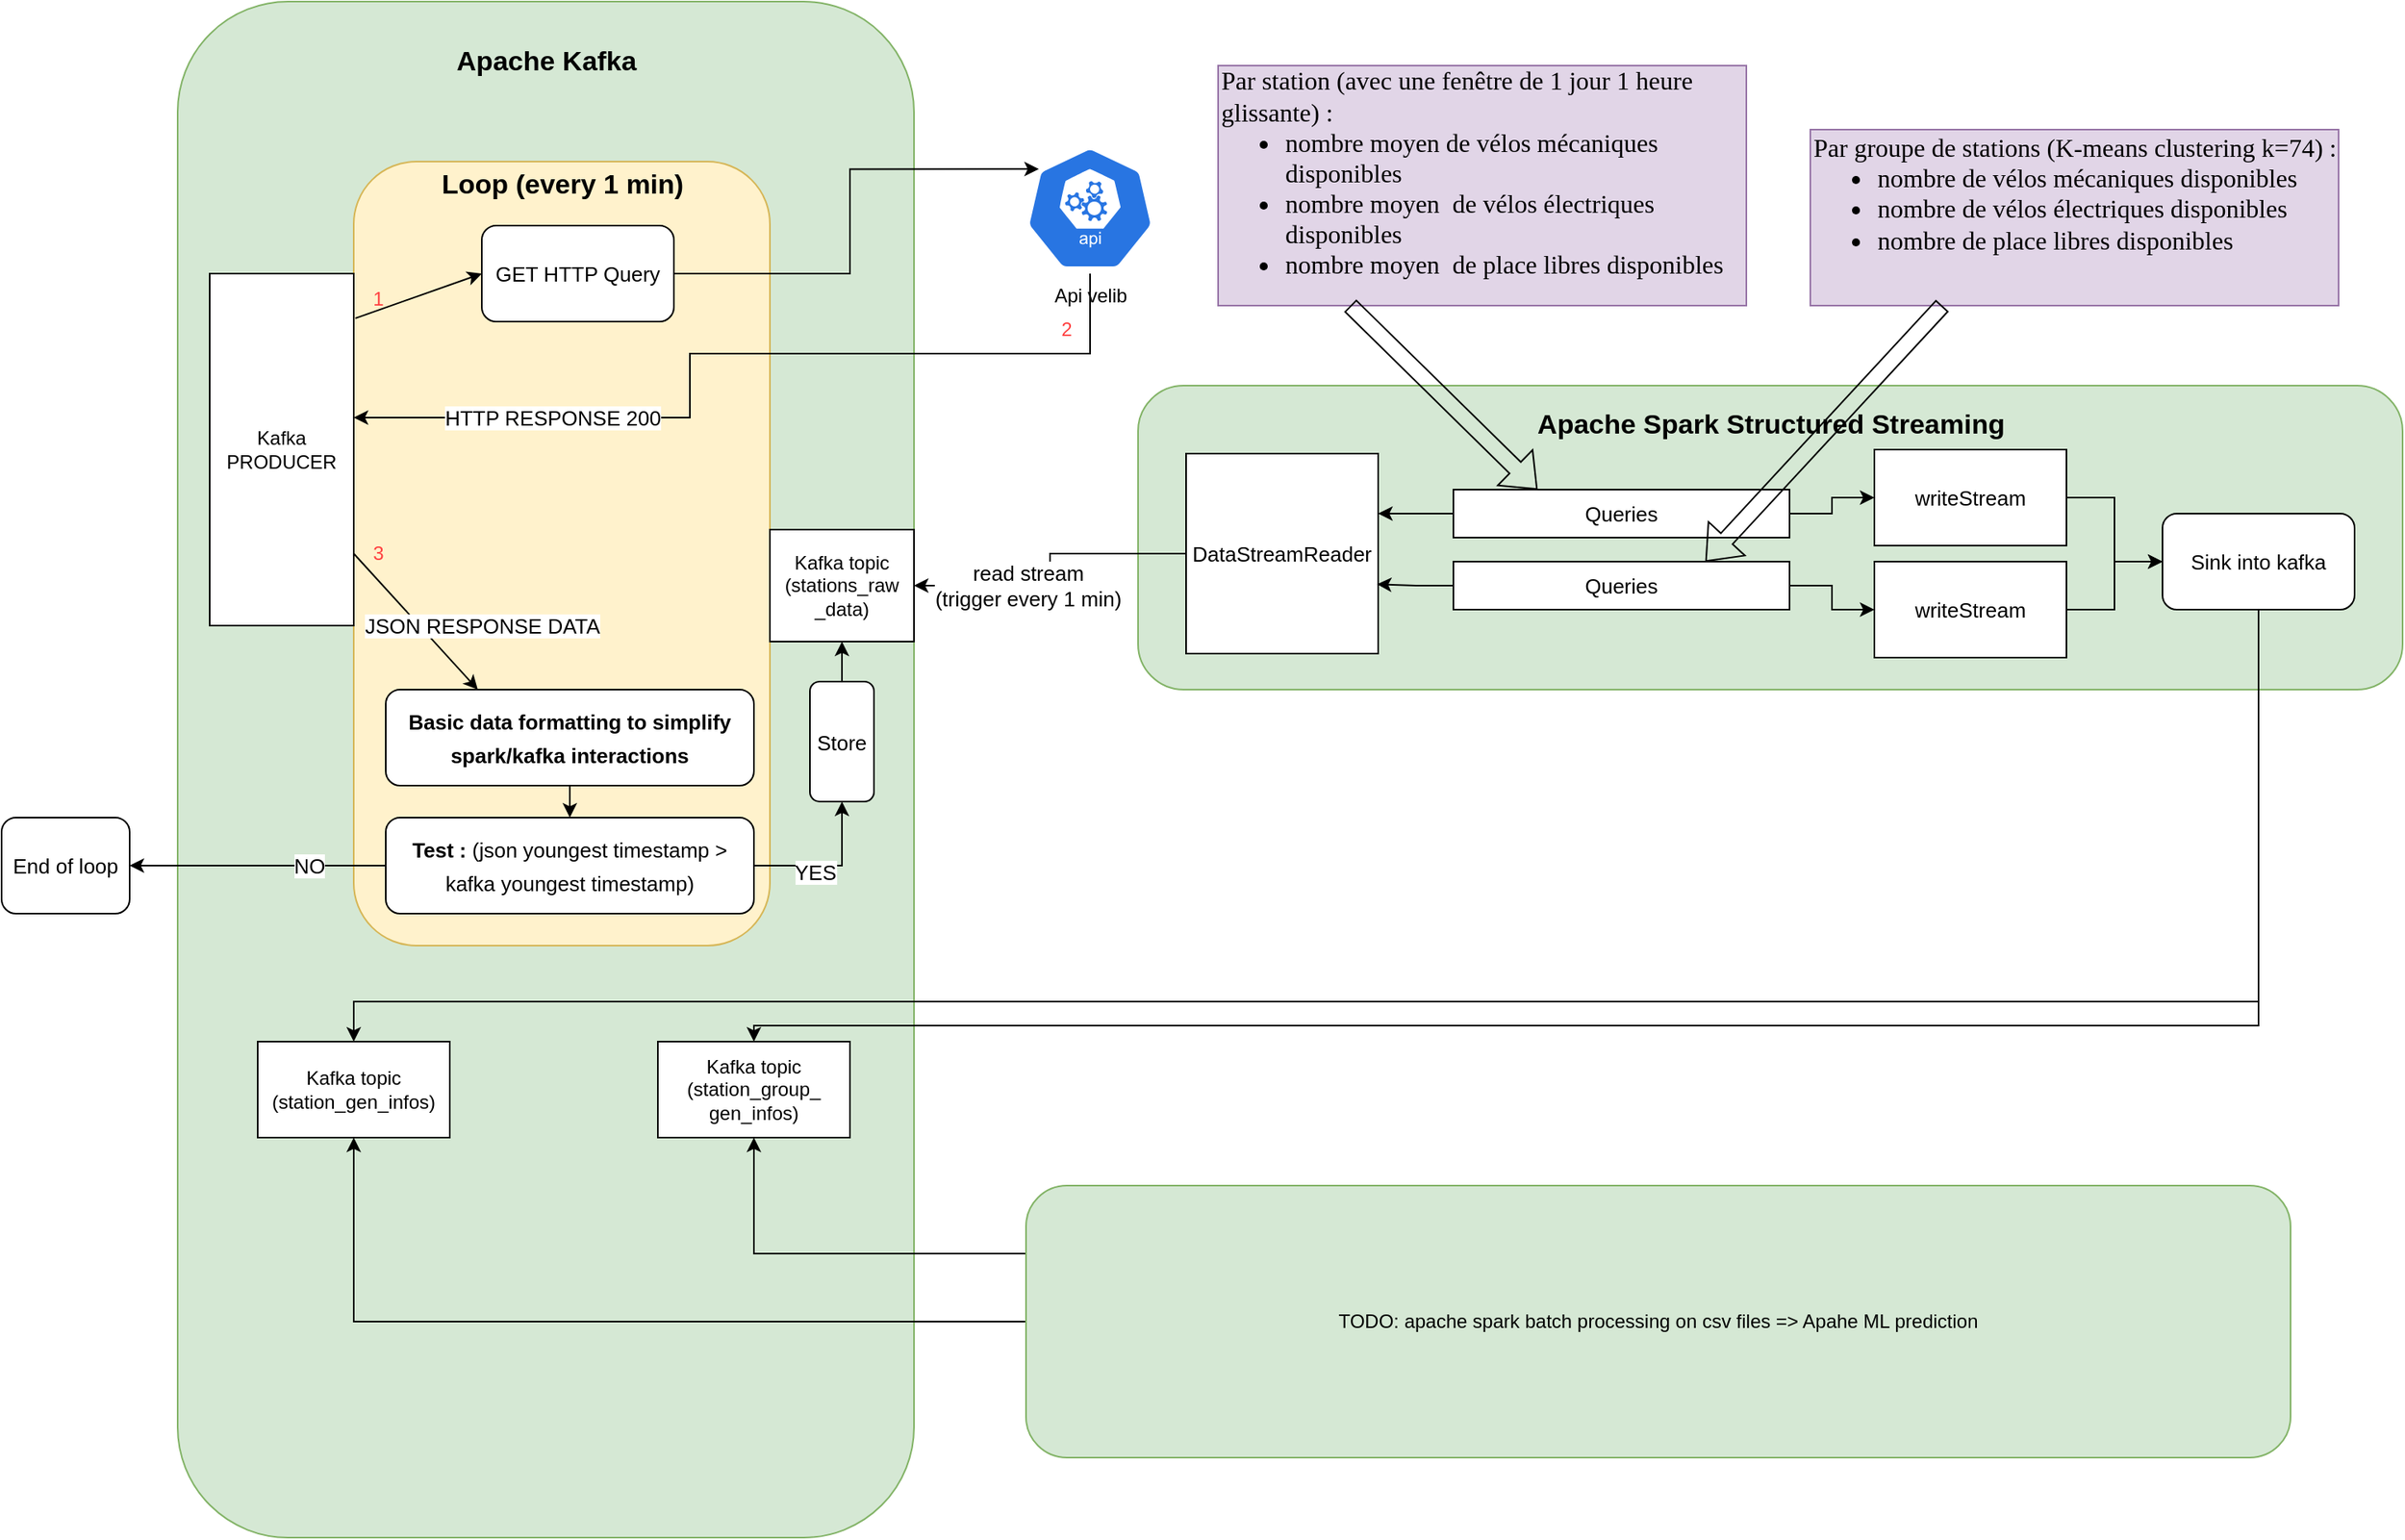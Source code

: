 <mxfile version="20.8.13" type="github">
  <diagram name="Page-1" id="VbNA3riyBiIgsSvw0oge">
    <mxGraphModel dx="2110" dy="790" grid="1" gridSize="10" guides="1" tooltips="1" connect="1" arrows="1" fold="1" page="1" pageScale="1" pageWidth="827" pageHeight="1169" math="0" shadow="0">
      <root>
        <mxCell id="0" />
        <mxCell id="1" parent="0" />
        <mxCell id="iR06TE0AQQWkr2aL_XJf-8" value="" style="rounded=1;whiteSpace=wrap;html=1;fillColor=#d5e8d4;strokeColor=#82b366;" parent="1" vertex="1">
          <mxGeometry x="630" y="280" width="790" height="190" as="geometry" />
        </mxCell>
        <mxCell id="cMBQ_GZlDyUK9xvhGsAw-21" value="" style="group" parent="1" vertex="1" connectable="0">
          <mxGeometry x="30" y="40" width="460" height="960" as="geometry" />
        </mxCell>
        <mxCell id="cMBQ_GZlDyUK9xvhGsAw-22" value="" style="rounded=1;whiteSpace=wrap;html=1;fontSize=13;fillColor=#d5e8d4;strokeColor=#82b366;" parent="cMBQ_GZlDyUK9xvhGsAw-21" vertex="1">
          <mxGeometry width="460.0" height="960" as="geometry" />
        </mxCell>
        <mxCell id="cMBQ_GZlDyUK9xvhGsAw-23" value="&lt;font style=&quot;font-size: 17px;&quot;&gt;&lt;b&gt;Apache Kafka&lt;/b&gt;&lt;/font&gt;" style="text;html=1;align=center;verticalAlign=middle;resizable=0;points=[];autosize=1;strokeColor=none;fillColor=none;fontSize=13;fontColor=#000000;" parent="cMBQ_GZlDyUK9xvhGsAw-21" vertex="1">
          <mxGeometry x="160.004" y="22.857" width="140" height="30" as="geometry" />
        </mxCell>
        <mxCell id="cMBQ_GZlDyUK9xvhGsAw-26" value="&lt;font style=&quot;font-size: 13px;&quot;&gt;Store&lt;/font&gt;" style="rounded=1;whiteSpace=wrap;html=1;fontSize=17;fontColor=#000000;" parent="cMBQ_GZlDyUK9xvhGsAw-21" vertex="1">
          <mxGeometry x="395" y="425" width="40" height="75" as="geometry" />
        </mxCell>
        <mxCell id="Hl__vpRqCcVAWCJT6-64-5" value="Kafka topic (station_gen_infos)" style="rounded=0;whiteSpace=wrap;html=1;labelBackgroundColor=none;fontColor=#000000;" parent="cMBQ_GZlDyUK9xvhGsAw-21" vertex="1">
          <mxGeometry x="50" y="650" width="120" height="60" as="geometry" />
        </mxCell>
        <mxCell id="Hl__vpRqCcVAWCJT6-64-19" value="Kafka topic (station_group_&lt;br&gt;gen_infos)" style="rounded=0;whiteSpace=wrap;html=1;labelBackgroundColor=none;fontColor=#000000;" parent="cMBQ_GZlDyUK9xvhGsAw-21" vertex="1">
          <mxGeometry x="300" y="650" width="120" height="60" as="geometry" />
        </mxCell>
        <mxCell id="0prQu3RbLBqm5UqYHzIN-27" value="" style="group" parent="1" vertex="1" connectable="0">
          <mxGeometry x="140" y="140" width="260" height="490" as="geometry" />
        </mxCell>
        <mxCell id="0prQu3RbLBqm5UqYHzIN-25" value="" style="rounded=1;whiteSpace=wrap;html=1;fillColor=#fff2cc;strokeColor=#d6b656;" parent="0prQu3RbLBqm5UqYHzIN-27" vertex="1">
          <mxGeometry width="260" height="490.0" as="geometry" />
        </mxCell>
        <mxCell id="0prQu3RbLBqm5UqYHzIN-26" value="&lt;font style=&quot;font-size: 17px;&quot;&gt;&lt;b&gt;Loop (every 1 min)&lt;/b&gt;&lt;/font&gt;" style="text;html=1;align=center;verticalAlign=middle;resizable=0;points=[];autosize=1;strokeColor=none;fillColor=none;fontColor=#000000;" parent="0prQu3RbLBqm5UqYHzIN-27" vertex="1">
          <mxGeometry x="45" width="170" height="30" as="geometry" />
        </mxCell>
        <mxCell id="0prQu3RbLBqm5UqYHzIN-11" value="&lt;font color=&quot;#ff4040&quot;&gt;1&lt;/font&gt;" style="text;html=1;align=center;verticalAlign=middle;resizable=0;points=[];autosize=1;strokeColor=none;fillColor=none;" parent="0prQu3RbLBqm5UqYHzIN-27" vertex="1">
          <mxGeometry y="71.458" width="30" height="30" as="geometry" />
        </mxCell>
        <mxCell id="0prQu3RbLBqm5UqYHzIN-23" value="&lt;font color=&quot;#ff4040&quot;&gt;3&lt;/font&gt;" style="text;html=1;align=center;verticalAlign=middle;resizable=0;points=[];autosize=1;strokeColor=none;fillColor=none;" parent="0prQu3RbLBqm5UqYHzIN-27" vertex="1">
          <mxGeometry y="229.687" width="30" height="30" as="geometry" />
        </mxCell>
        <mxCell id="cMBQ_GZlDyUK9xvhGsAw-33" value="GET HTTP Query" style="rounded=1;whiteSpace=wrap;html=1;fontSize=13;fontColor=#000000;" parent="0prQu3RbLBqm5UqYHzIN-27" vertex="1">
          <mxGeometry x="80" y="40" width="120" height="60" as="geometry" />
        </mxCell>
        <mxCell id="bckGwGSHLGCkw5QhPLbe-1" value="&lt;span style=&quot;font-size: 13px;&quot;&gt;&lt;b&gt;Basic data formatting to simplify spark/kafka interactions&lt;/b&gt;&lt;/span&gt;" style="rounded=1;whiteSpace=wrap;html=1;fontSize=17;fontColor=#000000;" vertex="1" parent="0prQu3RbLBqm5UqYHzIN-27">
          <mxGeometry x="20" y="330" width="230" height="60" as="geometry" />
        </mxCell>
        <mxCell id="0prQu3RbLBqm5UqYHzIN-28" value="" style="endArrow=classic;html=1;rounded=0;fontSize=17;fontColor=#000000;exitX=0;exitY=0.5;exitDx=0;exitDy=0;entryX=0.25;entryY=0;entryDx=0;entryDy=0;" parent="0prQu3RbLBqm5UqYHzIN-27" source="0prQu3RbLBqm5UqYHzIN-25" target="bckGwGSHLGCkw5QhPLbe-1" edge="1">
          <mxGeometry width="50" height="50" relative="1" as="geometry">
            <mxPoint x="80" y="240" as="sourcePoint" />
            <mxPoint x="40" y="320" as="targetPoint" />
          </mxGeometry>
        </mxCell>
        <mxCell id="0prQu3RbLBqm5UqYHzIN-34" value="JSON RESPONSE DATA" style="edgeLabel;html=1;align=center;verticalAlign=middle;resizable=0;points=[];fontSize=13;fontColor=#000000;" parent="0prQu3RbLBqm5UqYHzIN-28" vertex="1" connectable="0">
          <mxGeometry x="0.242" y="1" relative="1" as="geometry">
            <mxPoint x="31" y="-7" as="offset" />
          </mxGeometry>
        </mxCell>
        <mxCell id="0prQu3RbLBqm5UqYHzIN-4" value="" style="endArrow=classic;html=1;rounded=0;entryX=0;entryY=0.5;entryDx=0;entryDy=0;exitX=1.011;exitY=0.127;exitDx=0;exitDy=0;exitPerimeter=0;" parent="1" source="0prQu3RbLBqm5UqYHzIN-18" target="cMBQ_GZlDyUK9xvhGsAw-33" edge="1">
          <mxGeometry width="50" height="50" relative="1" as="geometry">
            <mxPoint x="180" y="200" as="sourcePoint" />
            <mxPoint x="290" y="284" as="targetPoint" />
          </mxGeometry>
        </mxCell>
        <mxCell id="0prQu3RbLBqm5UqYHzIN-5" value="HTTP GET" style="edgeLabel;html=1;align=center;verticalAlign=middle;resizable=0;points=[];" parent="0prQu3RbLBqm5UqYHzIN-4" vertex="1" connectable="0">
          <mxGeometry x="0.006" y="-4" relative="1" as="geometry">
            <mxPoint x="-97" y="15" as="offset" />
          </mxGeometry>
        </mxCell>
        <mxCell id="0prQu3RbLBqm5UqYHzIN-6" value="Kafka topic (stations_raw&lt;br&gt;_data)" style="whiteSpace=wrap;html=1;" parent="1" vertex="1">
          <mxGeometry x="400" y="370" width="90" height="70" as="geometry" />
        </mxCell>
        <mxCell id="0prQu3RbLBqm5UqYHzIN-18" value="Kafka PRODUCER" style="whiteSpace=wrap;html=1;fontColor=#000000;" parent="1" vertex="1">
          <mxGeometry x="50" y="210" width="90" height="220" as="geometry" />
        </mxCell>
        <mxCell id="0prQu3RbLBqm5UqYHzIN-31" style="edgeStyle=orthogonalEdgeStyle;rounded=0;orthogonalLoop=1;jettySize=auto;html=1;entryX=0.5;entryY=1;entryDx=0;entryDy=0;fontSize=13;fontColor=#000000;" parent="1" source="0prQu3RbLBqm5UqYHzIN-30" target="cMBQ_GZlDyUK9xvhGsAw-26" edge="1">
          <mxGeometry relative="1" as="geometry" />
        </mxCell>
        <mxCell id="0prQu3RbLBqm5UqYHzIN-32" value="YES" style="edgeLabel;html=1;align=center;verticalAlign=middle;resizable=0;points=[];fontSize=13;fontColor=#000000;" parent="0prQu3RbLBqm5UqYHzIN-31" vertex="1" connectable="0">
          <mxGeometry x="-0.414" relative="1" as="geometry">
            <mxPoint x="10" y="4" as="offset" />
          </mxGeometry>
        </mxCell>
        <mxCell id="0prQu3RbLBqm5UqYHzIN-41" style="edgeStyle=orthogonalEdgeStyle;rounded=0;orthogonalLoop=1;jettySize=auto;html=1;entryX=1;entryY=0.5;entryDx=0;entryDy=0;fontSize=13;fontColor=#000000;" parent="1" source="0prQu3RbLBqm5UqYHzIN-30" target="0prQu3RbLBqm5UqYHzIN-37" edge="1">
          <mxGeometry relative="1" as="geometry" />
        </mxCell>
        <mxCell id="0prQu3RbLBqm5UqYHzIN-42" value="NO" style="edgeLabel;html=1;align=center;verticalAlign=middle;resizable=0;points=[];fontSize=13;fontColor=#000000;" parent="0prQu3RbLBqm5UqYHzIN-41" vertex="1" connectable="0">
          <mxGeometry x="-0.4" relative="1" as="geometry">
            <mxPoint as="offset" />
          </mxGeometry>
        </mxCell>
        <mxCell id="0prQu3RbLBqm5UqYHzIN-30" value="&lt;font style=&quot;font-size: 13px;&quot;&gt;&lt;b&gt;Test : &lt;/b&gt;(json youngest timestamp &amp;gt; kafka youngest timestamp)&lt;/font&gt;" style="rounded=1;whiteSpace=wrap;html=1;fontSize=17;fontColor=#000000;" parent="1" vertex="1">
          <mxGeometry x="160" y="550" width="230" height="60" as="geometry" />
        </mxCell>
        <mxCell id="0prQu3RbLBqm5UqYHzIN-37" value="End of loop" style="rounded=1;whiteSpace=wrap;html=1;fontSize=13;fontColor=#000000;" parent="1" vertex="1">
          <mxGeometry x="-80" y="550" width="80" height="60" as="geometry" />
        </mxCell>
        <mxCell id="cMBQ_GZlDyUK9xvhGsAw-3" style="edgeStyle=orthogonalEdgeStyle;rounded=0;orthogonalLoop=1;jettySize=auto;html=1;entryX=1;entryY=0.5;entryDx=0;entryDy=0;fontSize=13;fontColor=#000000;" parent="1" source="cMBQ_GZlDyUK9xvhGsAw-1" target="0prQu3RbLBqm5UqYHzIN-6" edge="1">
          <mxGeometry relative="1" as="geometry" />
        </mxCell>
        <mxCell id="cMBQ_GZlDyUK9xvhGsAw-4" value="read stream&lt;br&gt;(trigger every 1 min)" style="edgeLabel;html=1;align=center;verticalAlign=middle;resizable=0;points=[];fontSize=13;fontColor=#000000;" parent="cMBQ_GZlDyUK9xvhGsAw-3" vertex="1" connectable="0">
          <mxGeometry x="0.257" relative="1" as="geometry">
            <mxPoint as="offset" />
          </mxGeometry>
        </mxCell>
        <mxCell id="cMBQ_GZlDyUK9xvhGsAw-1" value="DataStreamReader" style="rounded=0;whiteSpace=wrap;html=1;fontSize=13;fontColor=#000000;" parent="1" vertex="1">
          <mxGeometry x="660" y="322.5" width="120" height="125" as="geometry" />
        </mxCell>
        <mxCell id="cMBQ_GZlDyUK9xvhGsAw-6" style="edgeStyle=orthogonalEdgeStyle;rounded=0;orthogonalLoop=1;jettySize=auto;html=1;fontSize=13;fontColor=#000000;" parent="1" source="cMBQ_GZlDyUK9xvhGsAw-5" edge="1">
          <mxGeometry relative="1" as="geometry">
            <mxPoint x="780" y="360" as="targetPoint" />
            <Array as="points">
              <mxPoint x="780" y="360" />
            </Array>
          </mxGeometry>
        </mxCell>
        <mxCell id="cMBQ_GZlDyUK9xvhGsAw-8" style="edgeStyle=orthogonalEdgeStyle;rounded=0;orthogonalLoop=1;jettySize=auto;html=1;fontSize=13;fontColor=#000000;" parent="1" source="cMBQ_GZlDyUK9xvhGsAw-5" target="cMBQ_GZlDyUK9xvhGsAw-7" edge="1">
          <mxGeometry relative="1" as="geometry" />
        </mxCell>
        <mxCell id="cMBQ_GZlDyUK9xvhGsAw-5" value="Queries" style="rounded=0;whiteSpace=wrap;html=1;fontSize=13;fontColor=#000000;" parent="1" vertex="1">
          <mxGeometry x="827" y="345" width="210" height="30" as="geometry" />
        </mxCell>
        <mxCell id="cMBQ_GZlDyUK9xvhGsAw-38" style="edgeStyle=orthogonalEdgeStyle;rounded=0;orthogonalLoop=1;jettySize=auto;html=1;entryX=0;entryY=0.5;entryDx=0;entryDy=0;fontSize=13;fontColor=#000000;" parent="1" source="cMBQ_GZlDyUK9xvhGsAw-7" target="cMBQ_GZlDyUK9xvhGsAw-37" edge="1">
          <mxGeometry relative="1" as="geometry" />
        </mxCell>
        <mxCell id="cMBQ_GZlDyUK9xvhGsAw-7" value="writeStream" style="rounded=0;whiteSpace=wrap;html=1;fontSize=13;fontColor=#000000;" parent="1" vertex="1">
          <mxGeometry x="1090" y="320" width="120" height="60" as="geometry" />
        </mxCell>
        <mxCell id="cMBQ_GZlDyUK9xvhGsAw-35" style="edgeStyle=orthogonalEdgeStyle;rounded=0;orthogonalLoop=1;jettySize=auto;html=1;fontSize=13;fontColor=#000000;" parent="1" source="0prQu3RbLBqm5UqYHzIN-1" edge="1">
          <mxGeometry relative="1" as="geometry">
            <mxPoint x="140" y="300" as="targetPoint" />
            <Array as="points">
              <mxPoint x="600" y="260" />
              <mxPoint x="350" y="260" />
              <mxPoint x="350" y="300" />
              <mxPoint x="140" y="300" />
            </Array>
          </mxGeometry>
        </mxCell>
        <mxCell id="cMBQ_GZlDyUK9xvhGsAw-36" value="HTTP RESPONSE 200" style="edgeLabel;html=1;align=center;verticalAlign=middle;resizable=0;points=[];fontSize=13;fontColor=#000000;" parent="cMBQ_GZlDyUK9xvhGsAw-35" vertex="1" connectable="0">
          <mxGeometry x="0.549" relative="1" as="geometry">
            <mxPoint as="offset" />
          </mxGeometry>
        </mxCell>
        <mxCell id="0prQu3RbLBqm5UqYHzIN-1" value="Api velib&lt;br&gt;" style="sketch=0;html=1;dashed=0;whitespace=wrap;fillColor=#2875E2;strokeColor=#ffffff;points=[[0.005,0.63,0],[0.1,0.2,0],[0.9,0.2,0],[0.5,0,0],[0.995,0.63,0],[0.72,0.99,0],[0.5,1,0],[0.28,0.99,0]];verticalLabelPosition=bottom;align=center;verticalAlign=top;shape=mxgraph.kubernetes.icon;prIcon=api" parent="1" vertex="1">
          <mxGeometry x="560" y="128.337" width="80" height="81.667" as="geometry" />
        </mxCell>
        <mxCell id="0prQu3RbLBqm5UqYHzIN-22" value="&lt;font color=&quot;#ff4040&quot;&gt;2&lt;/font&gt;" style="text;html=1;align=center;verticalAlign=middle;resizable=0;points=[];autosize=1;strokeColor=none;fillColor=none;" parent="1" vertex="1">
          <mxGeometry x="570" y="229.998" width="30" height="30" as="geometry" />
        </mxCell>
        <mxCell id="cMBQ_GZlDyUK9xvhGsAw-28" style="edgeStyle=orthogonalEdgeStyle;rounded=0;orthogonalLoop=1;jettySize=auto;html=1;entryX=0.5;entryY=1;entryDx=0;entryDy=0;fontSize=13;fontColor=#000000;" parent="1" source="cMBQ_GZlDyUK9xvhGsAw-26" target="0prQu3RbLBqm5UqYHzIN-6" edge="1">
          <mxGeometry relative="1" as="geometry" />
        </mxCell>
        <mxCell id="cMBQ_GZlDyUK9xvhGsAw-34" style="edgeStyle=orthogonalEdgeStyle;rounded=0;orthogonalLoop=1;jettySize=auto;html=1;entryX=0.1;entryY=0.2;entryDx=0;entryDy=0;entryPerimeter=0;fontSize=13;fontColor=#000000;" parent="1" source="cMBQ_GZlDyUK9xvhGsAw-33" target="0prQu3RbLBqm5UqYHzIN-1" edge="1">
          <mxGeometry relative="1" as="geometry" />
        </mxCell>
        <mxCell id="iR06TE0AQQWkr2aL_XJf-6" style="edgeStyle=orthogonalEdgeStyle;rounded=0;orthogonalLoop=1;jettySize=auto;html=1;exitX=0.5;exitY=1;exitDx=0;exitDy=0;" parent="1" source="cMBQ_GZlDyUK9xvhGsAw-37" target="Hl__vpRqCcVAWCJT6-64-5" edge="1">
          <mxGeometry relative="1" as="geometry">
            <mxPoint x="445" y="730" as="targetPoint" />
            <Array as="points">
              <mxPoint x="1330" y="665" />
              <mxPoint x="140" y="665" />
            </Array>
          </mxGeometry>
        </mxCell>
        <mxCell id="Hl__vpRqCcVAWCJT6-64-21" style="edgeStyle=orthogonalEdgeStyle;rounded=0;orthogonalLoop=1;jettySize=auto;html=1;entryX=0.5;entryY=0;entryDx=0;entryDy=0;fontColor=#000000;" parent="1" source="cMBQ_GZlDyUK9xvhGsAw-37" target="Hl__vpRqCcVAWCJT6-64-19" edge="1">
          <mxGeometry relative="1" as="geometry">
            <Array as="points">
              <mxPoint x="1330" y="680" />
            </Array>
          </mxGeometry>
        </mxCell>
        <mxCell id="cMBQ_GZlDyUK9xvhGsAw-37" value="Sink into kafka" style="rounded=1;whiteSpace=wrap;html=1;fontSize=13;fontColor=#000000;" parent="1" vertex="1">
          <mxGeometry x="1270" y="360" width="120" height="60" as="geometry" />
        </mxCell>
        <mxCell id="iR06TE0AQQWkr2aL_XJf-2" style="edgeStyle=orthogonalEdgeStyle;rounded=0;orthogonalLoop=1;jettySize=auto;html=1;exitX=0.5;exitY=1;exitDx=0;exitDy=0;" parent="1" source="cMBQ_GZlDyUK9xvhGsAw-5" target="cMBQ_GZlDyUK9xvhGsAw-5" edge="1">
          <mxGeometry relative="1" as="geometry" />
        </mxCell>
        <mxCell id="iR06TE0AQQWkr2aL_XJf-9" value="&lt;font style=&quot;font-size: 17px;&quot;&gt;&lt;b&gt;Apache Spark Structured Streaming&lt;br&gt;&lt;/b&gt;&lt;/font&gt;" style="text;html=1;align=center;verticalAlign=middle;resizable=0;points=[];autosize=1;strokeColor=none;fillColor=none;fontSize=13;fontColor=#000000;" parent="1" vertex="1">
          <mxGeometry x="865.004" y="289.998" width="320" height="30" as="geometry" />
        </mxCell>
        <mxCell id="Hl__vpRqCcVAWCJT6-64-24" style="edgeStyle=orthogonalEdgeStyle;rounded=0;orthogonalLoop=1;jettySize=auto;html=1;exitX=0;exitY=0.25;exitDx=0;exitDy=0;entryX=0.5;entryY=1;entryDx=0;entryDy=0;fontColor=#000000;" parent="1" source="iR06TE0AQQWkr2aL_XJf-12" target="Hl__vpRqCcVAWCJT6-64-19" edge="1">
          <mxGeometry relative="1" as="geometry" />
        </mxCell>
        <mxCell id="Hl__vpRqCcVAWCJT6-64-25" style="edgeStyle=orthogonalEdgeStyle;rounded=0;orthogonalLoop=1;jettySize=auto;html=1;entryX=0.5;entryY=1;entryDx=0;entryDy=0;fontColor=#000000;" parent="1" source="iR06TE0AQQWkr2aL_XJf-12" target="Hl__vpRqCcVAWCJT6-64-5" edge="1">
          <mxGeometry relative="1" as="geometry" />
        </mxCell>
        <mxCell id="iR06TE0AQQWkr2aL_XJf-12" value="TODO: apache spark batch processing on csv files =&amp;gt; Apahe ML prediction" style="rounded=1;whiteSpace=wrap;html=1;fillColor=#d5e8d4;strokeColor=#82b366;" parent="1" vertex="1">
          <mxGeometry x="560" y="780" width="790" height="170" as="geometry" />
        </mxCell>
        <mxCell id="Hl__vpRqCcVAWCJT6-64-1" value="&lt;div style=&quot;&quot;&gt;&lt;font face=&quot;Montserrat&quot;&gt;&lt;span style=&quot;font-size: 16px;&quot;&gt;Par station (avec une fenêtre de 1 jour 1 heure glissante) :&lt;/span&gt;&lt;/font&gt;&lt;/div&gt;&lt;ul style=&quot;box-sizing: border-box; margin-top: 0px; margin-bottom: 1rem; font-family: Montserrat; font-size: 16px;&quot;&gt;&lt;li style=&quot;box-sizing: border-box;&quot;&gt;nombre moyen de vélos mécaniques disponibles&lt;/li&gt;&lt;li style=&quot;box-sizing: border-box;&quot;&gt;nombre moyen&amp;nbsp;&amp;nbsp;de vélos électriques disponibles&lt;/li&gt;&lt;li style=&quot;box-sizing: border-box;&quot;&gt;nombre moyen&amp;nbsp;&amp;nbsp;de place libres disponibles&lt;/li&gt;&lt;/ul&gt;" style="text;html=1;strokeColor=#9673a6;fillColor=#e1d5e7;align=left;verticalAlign=middle;whiteSpace=wrap;rounded=0;" parent="1" vertex="1">
          <mxGeometry x="680" y="80" width="330" height="150" as="geometry" />
        </mxCell>
        <mxCell id="Hl__vpRqCcVAWCJT6-64-3" value="" style="endArrow=classic;html=1;rounded=0;fontColor=#000000;exitX=0.25;exitY=1;exitDx=0;exitDy=0;entryX=0.25;entryY=0;entryDx=0;entryDy=0;shape=flexArrow;" parent="1" source="Hl__vpRqCcVAWCJT6-64-1" target="cMBQ_GZlDyUK9xvhGsAw-5" edge="1">
          <mxGeometry width="50" height="50" relative="1" as="geometry">
            <mxPoint x="810" y="200" as="sourcePoint" />
            <mxPoint x="860" y="150" as="targetPoint" />
          </mxGeometry>
        </mxCell>
        <mxCell id="Hl__vpRqCcVAWCJT6-64-7" style="edgeStyle=orthogonalEdgeStyle;rounded=0;orthogonalLoop=1;jettySize=auto;html=1;fontColor=#000000;entryX=0.994;entryY=0.653;entryDx=0;entryDy=0;entryPerimeter=0;" parent="1" source="Hl__vpRqCcVAWCJT6-64-6" target="cMBQ_GZlDyUK9xvhGsAw-1" edge="1">
          <mxGeometry relative="1" as="geometry" />
        </mxCell>
        <mxCell id="Hl__vpRqCcVAWCJT6-64-9" style="edgeStyle=orthogonalEdgeStyle;rounded=0;orthogonalLoop=1;jettySize=auto;html=1;entryX=0;entryY=0.5;entryDx=0;entryDy=0;fontColor=#000000;" parent="1" source="Hl__vpRqCcVAWCJT6-64-6" target="Hl__vpRqCcVAWCJT6-64-8" edge="1">
          <mxGeometry relative="1" as="geometry" />
        </mxCell>
        <mxCell id="Hl__vpRqCcVAWCJT6-64-6" value="Queries" style="rounded=0;whiteSpace=wrap;html=1;fontSize=13;fontColor=#000000;" parent="1" vertex="1">
          <mxGeometry x="827" y="390" width="210" height="30" as="geometry" />
        </mxCell>
        <mxCell id="Hl__vpRqCcVAWCJT6-64-13" style="edgeStyle=orthogonalEdgeStyle;rounded=0;orthogonalLoop=1;jettySize=auto;html=1;exitX=1;exitY=0.5;exitDx=0;exitDy=0;entryX=0;entryY=0.5;entryDx=0;entryDy=0;fontColor=#000000;" parent="1" source="Hl__vpRqCcVAWCJT6-64-8" target="cMBQ_GZlDyUK9xvhGsAw-37" edge="1">
          <mxGeometry relative="1" as="geometry" />
        </mxCell>
        <mxCell id="Hl__vpRqCcVAWCJT6-64-8" value="writeStream" style="rounded=0;whiteSpace=wrap;html=1;fontSize=13;fontColor=#000000;" parent="1" vertex="1">
          <mxGeometry x="1090" y="390" width="120" height="60" as="geometry" />
        </mxCell>
        <mxCell id="Hl__vpRqCcVAWCJT6-64-10" value="&lt;div style=&quot;&quot;&gt;&lt;font face=&quot;Montserrat&quot;&gt;&lt;span style=&quot;font-size: 16px;&quot;&gt;Par groupe de stations (K-means clustering k=74) :&lt;/span&gt;&lt;/font&gt;&lt;/div&gt;&lt;ul style=&quot;box-sizing: border-box; margin-top: 0px; margin-bottom: 1rem; font-family: Montserrat; font-size: 16px;&quot;&gt;&lt;li style=&quot;box-sizing: border-box;&quot;&gt;nombre de vélos mécaniques disponibles&lt;/li&gt;&lt;li style=&quot;box-sizing: border-box;&quot;&gt;nombre de vélos électriques disponibles&lt;/li&gt;&lt;li style=&quot;box-sizing: border-box;&quot;&gt;nombre de place libres disponibles&lt;/li&gt;&lt;/ul&gt;&lt;div style=&quot;&quot;&gt;&lt;br&gt;&lt;/div&gt;" style="text;html=1;strokeColor=#9673a6;fillColor=#e1d5e7;align=left;verticalAlign=middle;whiteSpace=wrap;rounded=0;" parent="1" vertex="1">
          <mxGeometry x="1050" y="120" width="330" height="110" as="geometry" />
        </mxCell>
        <mxCell id="Hl__vpRqCcVAWCJT6-64-12" value="" style="shape=flexArrow;endArrow=classic;html=1;rounded=0;fontColor=#000000;exitX=0.25;exitY=1;exitDx=0;exitDy=0;entryX=0.75;entryY=0;entryDx=0;entryDy=0;" parent="1" source="Hl__vpRqCcVAWCJT6-64-10" target="Hl__vpRqCcVAWCJT6-64-6" edge="1">
          <mxGeometry width="50" height="50" relative="1" as="geometry">
            <mxPoint x="840" y="480" as="sourcePoint" />
            <mxPoint x="890" y="430" as="targetPoint" />
          </mxGeometry>
        </mxCell>
        <mxCell id="bckGwGSHLGCkw5QhPLbe-2" value="" style="endArrow=classic;html=1;rounded=0;fontSize=17;fontColor=#000000;exitX=0.5;exitY=1;exitDx=0;exitDy=0;" edge="1" parent="1" source="bckGwGSHLGCkw5QhPLbe-1">
          <mxGeometry width="50" height="50" relative="1" as="geometry">
            <mxPoint x="150" y="395" as="sourcePoint" />
            <mxPoint x="275" y="550" as="targetPoint" />
          </mxGeometry>
        </mxCell>
      </root>
    </mxGraphModel>
  </diagram>
</mxfile>
